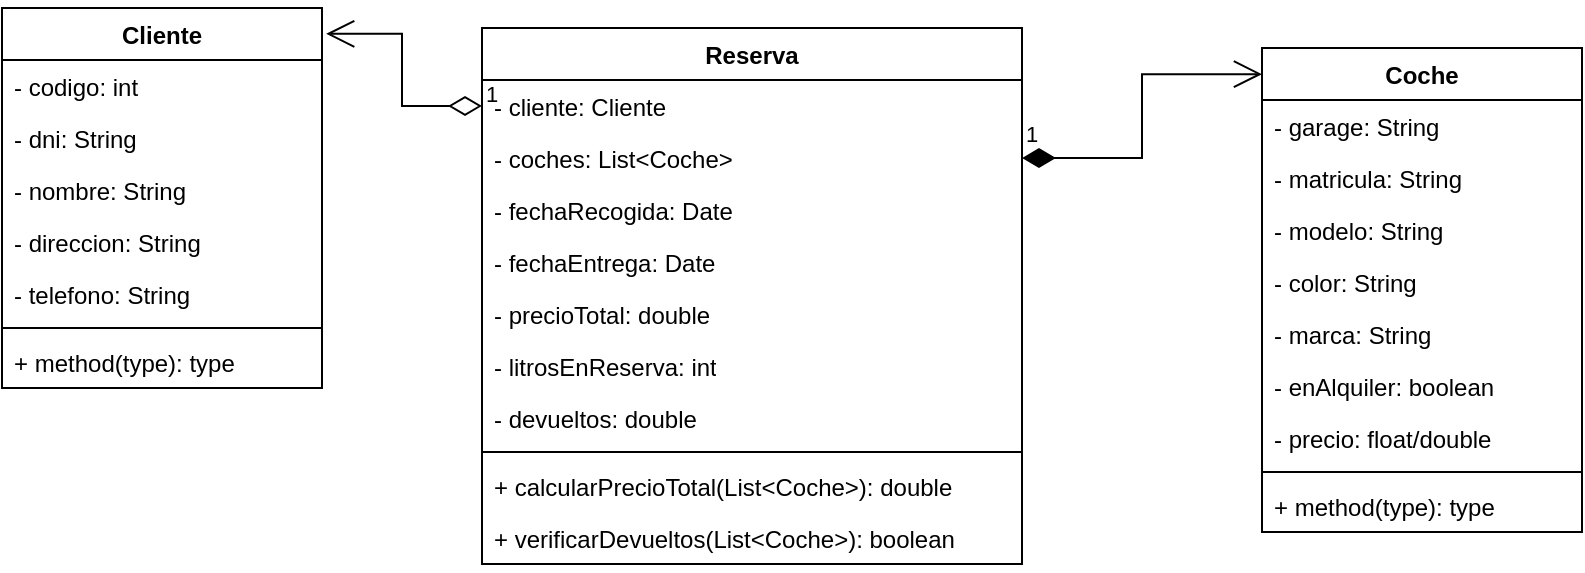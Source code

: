 <mxfile version="22.1.7" type="github">
  <diagram name="Página-1" id="GyjACDwWKiMLEvrwJGzy">
    <mxGraphModel dx="1393" dy="766" grid="1" gridSize="10" guides="1" tooltips="1" connect="1" arrows="1" fold="1" page="1" pageScale="1" pageWidth="1100" pageHeight="850" math="0" shadow="0">
      <root>
        <mxCell id="0" />
        <mxCell id="1" parent="0" />
        <mxCell id="HkDh7Qe1FImgamdiQL_Q-1" value="Cliente" style="swimlane;fontStyle=1;align=center;verticalAlign=top;childLayout=stackLayout;horizontal=1;startSize=26;horizontalStack=0;resizeParent=1;resizeParentMax=0;resizeLast=0;collapsible=1;marginBottom=0;whiteSpace=wrap;html=1;" vertex="1" parent="1">
          <mxGeometry x="180" y="330" width="160" height="190" as="geometry" />
        </mxCell>
        <mxCell id="HkDh7Qe1FImgamdiQL_Q-2" value="- codigo: int" style="text;strokeColor=none;fillColor=none;align=left;verticalAlign=top;spacingLeft=4;spacingRight=4;overflow=hidden;rotatable=0;points=[[0,0.5],[1,0.5]];portConstraint=eastwest;whiteSpace=wrap;html=1;" vertex="1" parent="HkDh7Qe1FImgamdiQL_Q-1">
          <mxGeometry y="26" width="160" height="26" as="geometry" />
        </mxCell>
        <mxCell id="HkDh7Qe1FImgamdiQL_Q-5" value="- dni: String" style="text;strokeColor=none;fillColor=none;align=left;verticalAlign=top;spacingLeft=4;spacingRight=4;overflow=hidden;rotatable=0;points=[[0,0.5],[1,0.5]];portConstraint=eastwest;whiteSpace=wrap;html=1;" vertex="1" parent="HkDh7Qe1FImgamdiQL_Q-1">
          <mxGeometry y="52" width="160" height="26" as="geometry" />
        </mxCell>
        <mxCell id="HkDh7Qe1FImgamdiQL_Q-6" value="- nombre: String" style="text;strokeColor=none;fillColor=none;align=left;verticalAlign=top;spacingLeft=4;spacingRight=4;overflow=hidden;rotatable=0;points=[[0,0.5],[1,0.5]];portConstraint=eastwest;whiteSpace=wrap;html=1;" vertex="1" parent="HkDh7Qe1FImgamdiQL_Q-1">
          <mxGeometry y="78" width="160" height="26" as="geometry" />
        </mxCell>
        <mxCell id="HkDh7Qe1FImgamdiQL_Q-7" value="- direccion: String" style="text;strokeColor=none;fillColor=none;align=left;verticalAlign=top;spacingLeft=4;spacingRight=4;overflow=hidden;rotatable=0;points=[[0,0.5],[1,0.5]];portConstraint=eastwest;whiteSpace=wrap;html=1;" vertex="1" parent="HkDh7Qe1FImgamdiQL_Q-1">
          <mxGeometry y="104" width="160" height="26" as="geometry" />
        </mxCell>
        <mxCell id="HkDh7Qe1FImgamdiQL_Q-8" value="- telefono: String" style="text;strokeColor=none;fillColor=none;align=left;verticalAlign=top;spacingLeft=4;spacingRight=4;overflow=hidden;rotatable=0;points=[[0,0.5],[1,0.5]];portConstraint=eastwest;whiteSpace=wrap;html=1;" vertex="1" parent="HkDh7Qe1FImgamdiQL_Q-1">
          <mxGeometry y="130" width="160" height="26" as="geometry" />
        </mxCell>
        <mxCell id="HkDh7Qe1FImgamdiQL_Q-3" value="" style="line;strokeWidth=1;fillColor=none;align=left;verticalAlign=middle;spacingTop=-1;spacingLeft=3;spacingRight=3;rotatable=0;labelPosition=right;points=[];portConstraint=eastwest;strokeColor=inherit;" vertex="1" parent="HkDh7Qe1FImgamdiQL_Q-1">
          <mxGeometry y="156" width="160" height="8" as="geometry" />
        </mxCell>
        <mxCell id="HkDh7Qe1FImgamdiQL_Q-4" value="+ method(type): type" style="text;strokeColor=none;fillColor=none;align=left;verticalAlign=top;spacingLeft=4;spacingRight=4;overflow=hidden;rotatable=0;points=[[0,0.5],[1,0.5]];portConstraint=eastwest;whiteSpace=wrap;html=1;" vertex="1" parent="HkDh7Qe1FImgamdiQL_Q-1">
          <mxGeometry y="164" width="160" height="26" as="geometry" />
        </mxCell>
        <mxCell id="HkDh7Qe1FImgamdiQL_Q-9" value="Coche" style="swimlane;fontStyle=1;align=center;verticalAlign=top;childLayout=stackLayout;horizontal=1;startSize=26;horizontalStack=0;resizeParent=1;resizeParentMax=0;resizeLast=0;collapsible=1;marginBottom=0;whiteSpace=wrap;html=1;" vertex="1" parent="1">
          <mxGeometry x="810" y="350" width="160" height="242" as="geometry" />
        </mxCell>
        <mxCell id="HkDh7Qe1FImgamdiQL_Q-10" value="- garage: String" style="text;strokeColor=none;fillColor=none;align=left;verticalAlign=top;spacingLeft=4;spacingRight=4;overflow=hidden;rotatable=0;points=[[0,0.5],[1,0.5]];portConstraint=eastwest;whiteSpace=wrap;html=1;" vertex="1" parent="HkDh7Qe1FImgamdiQL_Q-9">
          <mxGeometry y="26" width="160" height="26" as="geometry" />
        </mxCell>
        <mxCell id="HkDh7Qe1FImgamdiQL_Q-11" value="- matricula: String" style="text;strokeColor=none;fillColor=none;align=left;verticalAlign=top;spacingLeft=4;spacingRight=4;overflow=hidden;rotatable=0;points=[[0,0.5],[1,0.5]];portConstraint=eastwest;whiteSpace=wrap;html=1;" vertex="1" parent="HkDh7Qe1FImgamdiQL_Q-9">
          <mxGeometry y="52" width="160" height="26" as="geometry" />
        </mxCell>
        <mxCell id="HkDh7Qe1FImgamdiQL_Q-12" value="- modelo: String" style="text;strokeColor=none;fillColor=none;align=left;verticalAlign=top;spacingLeft=4;spacingRight=4;overflow=hidden;rotatable=0;points=[[0,0.5],[1,0.5]];portConstraint=eastwest;whiteSpace=wrap;html=1;" vertex="1" parent="HkDh7Qe1FImgamdiQL_Q-9">
          <mxGeometry y="78" width="160" height="26" as="geometry" />
        </mxCell>
        <mxCell id="HkDh7Qe1FImgamdiQL_Q-13" value="- color: String" style="text;strokeColor=none;fillColor=none;align=left;verticalAlign=top;spacingLeft=4;spacingRight=4;overflow=hidden;rotatable=0;points=[[0,0.5],[1,0.5]];portConstraint=eastwest;whiteSpace=wrap;html=1;" vertex="1" parent="HkDh7Qe1FImgamdiQL_Q-9">
          <mxGeometry y="104" width="160" height="26" as="geometry" />
        </mxCell>
        <mxCell id="HkDh7Qe1FImgamdiQL_Q-14" value="- marca: String" style="text;strokeColor=none;fillColor=none;align=left;verticalAlign=top;spacingLeft=4;spacingRight=4;overflow=hidden;rotatable=0;points=[[0,0.5],[1,0.5]];portConstraint=eastwest;whiteSpace=wrap;html=1;" vertex="1" parent="HkDh7Qe1FImgamdiQL_Q-9">
          <mxGeometry y="130" width="160" height="26" as="geometry" />
        </mxCell>
        <mxCell id="HkDh7Qe1FImgamdiQL_Q-27" value="- enAlquiler: boolean" style="text;strokeColor=none;fillColor=none;align=left;verticalAlign=top;spacingLeft=4;spacingRight=4;overflow=hidden;rotatable=0;points=[[0,0.5],[1,0.5]];portConstraint=eastwest;whiteSpace=wrap;html=1;" vertex="1" parent="HkDh7Qe1FImgamdiQL_Q-9">
          <mxGeometry y="156" width="160" height="26" as="geometry" />
        </mxCell>
        <mxCell id="HkDh7Qe1FImgamdiQL_Q-28" value="- precio: float/double" style="text;strokeColor=none;fillColor=none;align=left;verticalAlign=top;spacingLeft=4;spacingRight=4;overflow=hidden;rotatable=0;points=[[0,0.5],[1,0.5]];portConstraint=eastwest;whiteSpace=wrap;html=1;" vertex="1" parent="HkDh7Qe1FImgamdiQL_Q-9">
          <mxGeometry y="182" width="160" height="26" as="geometry" />
        </mxCell>
        <mxCell id="HkDh7Qe1FImgamdiQL_Q-15" value="" style="line;strokeWidth=1;fillColor=none;align=left;verticalAlign=middle;spacingTop=-1;spacingLeft=3;spacingRight=3;rotatable=0;labelPosition=right;points=[];portConstraint=eastwest;strokeColor=inherit;" vertex="1" parent="HkDh7Qe1FImgamdiQL_Q-9">
          <mxGeometry y="208" width="160" height="8" as="geometry" />
        </mxCell>
        <mxCell id="HkDh7Qe1FImgamdiQL_Q-16" value="+ method(type): type" style="text;strokeColor=none;fillColor=none;align=left;verticalAlign=top;spacingLeft=4;spacingRight=4;overflow=hidden;rotatable=0;points=[[0,0.5],[1,0.5]];portConstraint=eastwest;whiteSpace=wrap;html=1;" vertex="1" parent="HkDh7Qe1FImgamdiQL_Q-9">
          <mxGeometry y="216" width="160" height="26" as="geometry" />
        </mxCell>
        <mxCell id="HkDh7Qe1FImgamdiQL_Q-17" value="Reserva" style="swimlane;fontStyle=1;align=center;verticalAlign=top;childLayout=stackLayout;horizontal=1;startSize=26;horizontalStack=0;resizeParent=1;resizeParentMax=0;resizeLast=0;collapsible=1;marginBottom=0;whiteSpace=wrap;html=1;" vertex="1" parent="1">
          <mxGeometry x="420" y="340" width="270" height="268" as="geometry" />
        </mxCell>
        <mxCell id="HkDh7Qe1FImgamdiQL_Q-20" value="- cliente: Cliente" style="text;strokeColor=none;fillColor=none;align=left;verticalAlign=top;spacingLeft=4;spacingRight=4;overflow=hidden;rotatable=0;points=[[0,0.5],[1,0.5]];portConstraint=eastwest;whiteSpace=wrap;html=1;" vertex="1" parent="HkDh7Qe1FImgamdiQL_Q-17">
          <mxGeometry y="26" width="270" height="26" as="geometry" />
        </mxCell>
        <mxCell id="HkDh7Qe1FImgamdiQL_Q-21" value="- coches: List&amp;lt;Coche&amp;gt;" style="text;strokeColor=none;fillColor=none;align=left;verticalAlign=top;spacingLeft=4;spacingRight=4;overflow=hidden;rotatable=0;points=[[0,0.5],[1,0.5]];portConstraint=eastwest;whiteSpace=wrap;html=1;" vertex="1" parent="HkDh7Qe1FImgamdiQL_Q-17">
          <mxGeometry y="52" width="270" height="26" as="geometry" />
        </mxCell>
        <mxCell id="HkDh7Qe1FImgamdiQL_Q-22" value="- fechaRecogida: Date" style="text;strokeColor=none;fillColor=none;align=left;verticalAlign=top;spacingLeft=4;spacingRight=4;overflow=hidden;rotatable=0;points=[[0,0.5],[1,0.5]];portConstraint=eastwest;whiteSpace=wrap;html=1;" vertex="1" parent="HkDh7Qe1FImgamdiQL_Q-17">
          <mxGeometry y="78" width="270" height="26" as="geometry" />
        </mxCell>
        <mxCell id="HkDh7Qe1FImgamdiQL_Q-25" value="- fechaEntrega: Date" style="text;strokeColor=none;fillColor=none;align=left;verticalAlign=top;spacingLeft=4;spacingRight=4;overflow=hidden;rotatable=0;points=[[0,0.5],[1,0.5]];portConstraint=eastwest;whiteSpace=wrap;html=1;" vertex="1" parent="HkDh7Qe1FImgamdiQL_Q-17">
          <mxGeometry y="104" width="270" height="26" as="geometry" />
        </mxCell>
        <mxCell id="HkDh7Qe1FImgamdiQL_Q-26" value="- precioTotal: double" style="text;strokeColor=none;fillColor=none;align=left;verticalAlign=top;spacingLeft=4;spacingRight=4;overflow=hidden;rotatable=0;points=[[0,0.5],[1,0.5]];portConstraint=eastwest;whiteSpace=wrap;html=1;" vertex="1" parent="HkDh7Qe1FImgamdiQL_Q-17">
          <mxGeometry y="130" width="270" height="26" as="geometry" />
        </mxCell>
        <mxCell id="HkDh7Qe1FImgamdiQL_Q-31" value="- litrosEnReserva: int" style="text;strokeColor=none;fillColor=none;align=left;verticalAlign=top;spacingLeft=4;spacingRight=4;overflow=hidden;rotatable=0;points=[[0,0.5],[1,0.5]];portConstraint=eastwest;whiteSpace=wrap;html=1;" vertex="1" parent="HkDh7Qe1FImgamdiQL_Q-17">
          <mxGeometry y="156" width="270" height="26" as="geometry" />
        </mxCell>
        <mxCell id="HkDh7Qe1FImgamdiQL_Q-29" value="- devueltos: double" style="text;strokeColor=none;fillColor=none;align=left;verticalAlign=top;spacingLeft=4;spacingRight=4;overflow=hidden;rotatable=0;points=[[0,0.5],[1,0.5]];portConstraint=eastwest;whiteSpace=wrap;html=1;" vertex="1" parent="HkDh7Qe1FImgamdiQL_Q-17">
          <mxGeometry y="182" width="270" height="26" as="geometry" />
        </mxCell>
        <mxCell id="HkDh7Qe1FImgamdiQL_Q-23" value="" style="line;strokeWidth=1;fillColor=none;align=left;verticalAlign=middle;spacingTop=-1;spacingLeft=3;spacingRight=3;rotatable=0;labelPosition=right;points=[];portConstraint=eastwest;strokeColor=inherit;" vertex="1" parent="HkDh7Qe1FImgamdiQL_Q-17">
          <mxGeometry y="208" width="270" height="8" as="geometry" />
        </mxCell>
        <mxCell id="HkDh7Qe1FImgamdiQL_Q-24" value="+ calcularPrecioTotal(List&amp;lt;Coche&amp;gt;): double" style="text;strokeColor=none;fillColor=none;align=left;verticalAlign=top;spacingLeft=4;spacingRight=4;overflow=hidden;rotatable=0;points=[[0,0.5],[1,0.5]];portConstraint=eastwest;whiteSpace=wrap;html=1;" vertex="1" parent="HkDh7Qe1FImgamdiQL_Q-17">
          <mxGeometry y="216" width="270" height="26" as="geometry" />
        </mxCell>
        <mxCell id="HkDh7Qe1FImgamdiQL_Q-30" value="+ verificarDevueltos(List&amp;lt;Coche&amp;gt;): boolean" style="text;strokeColor=none;fillColor=none;align=left;verticalAlign=top;spacingLeft=4;spacingRight=4;overflow=hidden;rotatable=0;points=[[0,0.5],[1,0.5]];portConstraint=eastwest;whiteSpace=wrap;html=1;" vertex="1" parent="HkDh7Qe1FImgamdiQL_Q-17">
          <mxGeometry y="242" width="270" height="26" as="geometry" />
        </mxCell>
        <mxCell id="HkDh7Qe1FImgamdiQL_Q-32" value="1" style="endArrow=open;html=1;endSize=12;startArrow=diamondThin;startSize=14;startFill=1;edgeStyle=orthogonalEdgeStyle;align=left;verticalAlign=bottom;rounded=0;entryX=0;entryY=0.054;entryDx=0;entryDy=0;entryPerimeter=0;" edge="1" parent="1" source="HkDh7Qe1FImgamdiQL_Q-21" target="HkDh7Qe1FImgamdiQL_Q-9">
          <mxGeometry x="-1" y="3" relative="1" as="geometry">
            <mxPoint x="470" y="390" as="sourcePoint" />
            <mxPoint x="630" y="390" as="targetPoint" />
          </mxGeometry>
        </mxCell>
        <mxCell id="HkDh7Qe1FImgamdiQL_Q-34" value="1" style="endArrow=open;html=1;endSize=12;startArrow=diamondThin;startSize=14;startFill=0;edgeStyle=orthogonalEdgeStyle;align=left;verticalAlign=bottom;rounded=0;exitX=0;exitY=0.5;exitDx=0;exitDy=0;entryX=1.013;entryY=0.068;entryDx=0;entryDy=0;entryPerimeter=0;" edge="1" parent="1" source="HkDh7Qe1FImgamdiQL_Q-20" target="HkDh7Qe1FImgamdiQL_Q-1">
          <mxGeometry x="-1" y="3" relative="1" as="geometry">
            <mxPoint x="470" y="390" as="sourcePoint" />
            <mxPoint x="630" y="390" as="targetPoint" />
          </mxGeometry>
        </mxCell>
      </root>
    </mxGraphModel>
  </diagram>
</mxfile>
